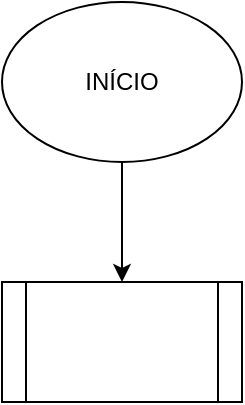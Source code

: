 <mxfile version="20.3.1" type="github">
  <diagram id="jYiwCCVbOT4eX7g08uxv" name="Página-1">
    <mxGraphModel dx="1422" dy="794" grid="1" gridSize="10" guides="1" tooltips="1" connect="1" arrows="1" fold="1" page="1" pageScale="1" pageWidth="827" pageHeight="1169" math="0" shadow="0">
      <root>
        <mxCell id="0" />
        <mxCell id="1" parent="0" />
        <mxCell id="s7tynfBtA4Vy_yrv-AMY-3" style="edgeStyle=orthogonalEdgeStyle;rounded=0;orthogonalLoop=1;jettySize=auto;html=1;exitX=0.5;exitY=1;exitDx=0;exitDy=0;entryX=0.5;entryY=0;entryDx=0;entryDy=0;" edge="1" parent="1" source="s7tynfBtA4Vy_yrv-AMY-1" target="s7tynfBtA4Vy_yrv-AMY-2">
          <mxGeometry relative="1" as="geometry" />
        </mxCell>
        <mxCell id="s7tynfBtA4Vy_yrv-AMY-1" value="INÍCIO" style="ellipse;whiteSpace=wrap;html=1;" vertex="1" parent="1">
          <mxGeometry x="340" y="40" width="120" height="80" as="geometry" />
        </mxCell>
        <mxCell id="s7tynfBtA4Vy_yrv-AMY-2" value="" style="shape=process;whiteSpace=wrap;html=1;backgroundOutline=1;" vertex="1" parent="1">
          <mxGeometry x="340" y="180" width="120" height="60" as="geometry" />
        </mxCell>
      </root>
    </mxGraphModel>
  </diagram>
</mxfile>
